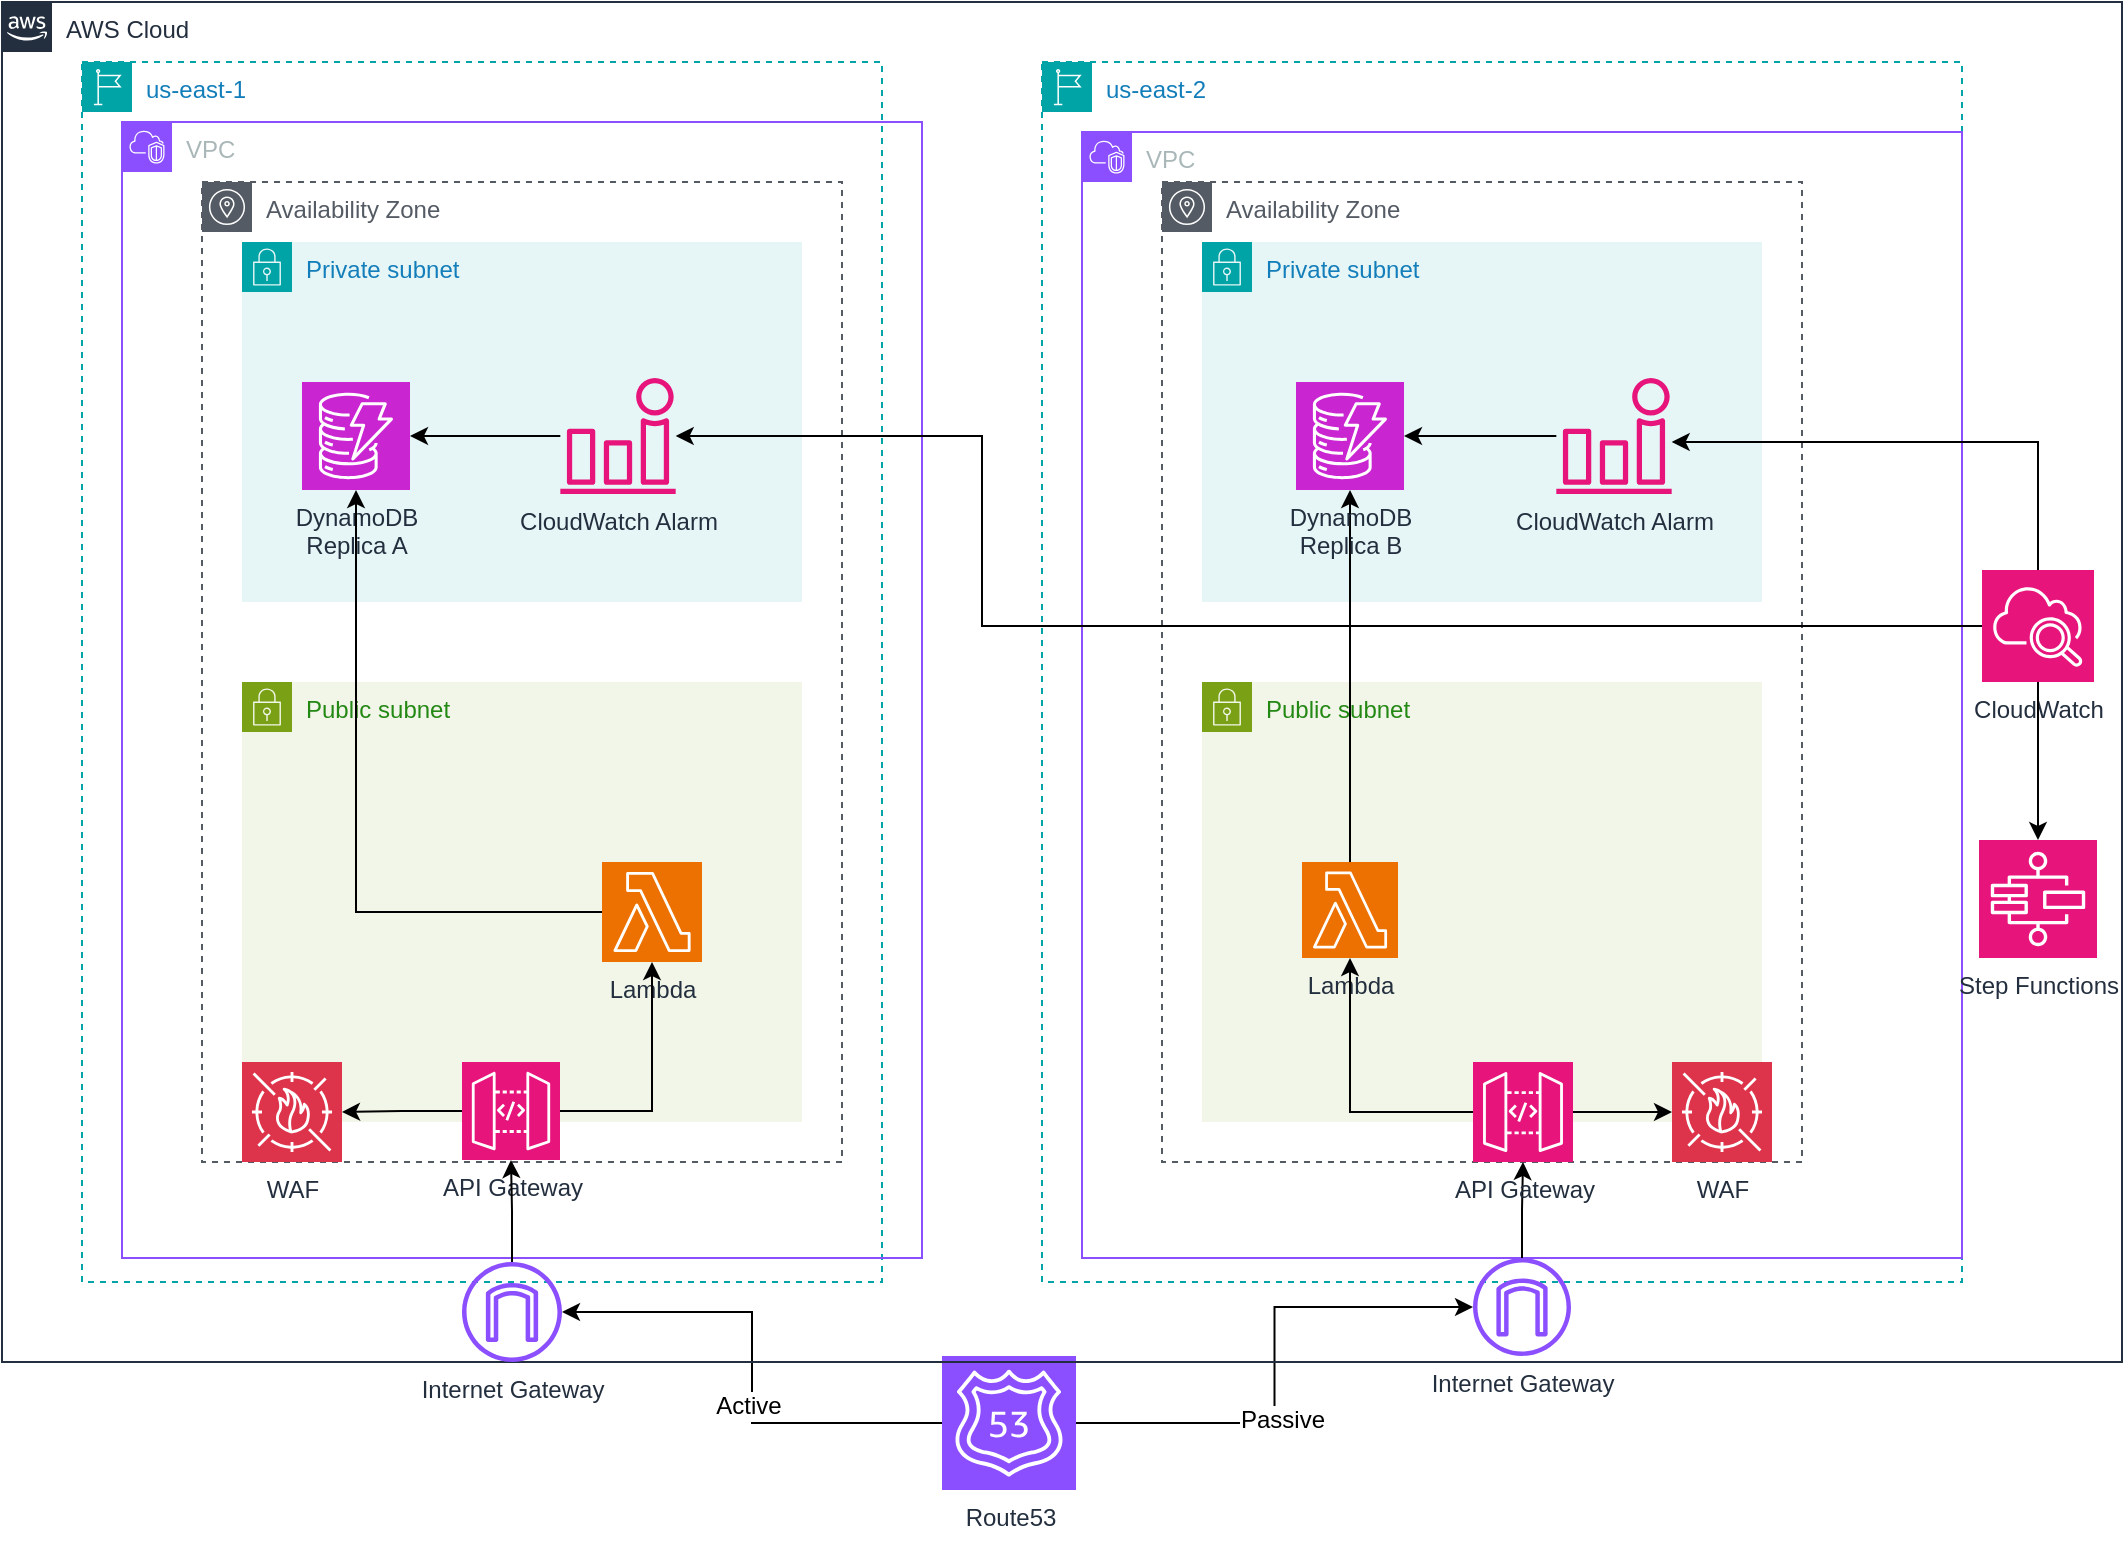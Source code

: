 <mxfile version="26.0.16">
  <diagram id="Ht1M8jgEwFfnCIfOTk4-" name="Page-1">
    <mxGraphModel dx="1198" dy="1901" grid="1" gridSize="10" guides="1" tooltips="1" connect="1" arrows="1" fold="1" page="1" pageScale="1" pageWidth="1169" pageHeight="827" math="0" shadow="0">
      <root>
        <mxCell id="0" />
        <mxCell id="1" parent="0" />
        <mxCell id="qHk2vTECXhj8ju3waCSB-45" style="edgeStyle=orthogonalEdgeStyle;rounded=0;orthogonalLoop=1;jettySize=auto;html=1;" edge="1" parent="1" source="qHk2vTECXhj8ju3waCSB-25" target="qHk2vTECXhj8ju3waCSB-38">
          <mxGeometry relative="1" as="geometry" />
        </mxCell>
        <mxCell id="qHk2vTECXhj8ju3waCSB-72" value="&lt;font style=&quot;font-size: 12px;&quot;&gt;Active&lt;/font&gt;" style="edgeLabel;html=1;align=center;verticalAlign=middle;resizable=0;points=[];" vertex="1" connectable="0" parent="qHk2vTECXhj8ju3waCSB-45">
          <mxGeometry x="-0.155" y="2" relative="1" as="geometry">
            <mxPoint as="offset" />
          </mxGeometry>
        </mxCell>
        <mxCell id="qHk2vTECXhj8ju3waCSB-46" style="edgeStyle=orthogonalEdgeStyle;rounded=0;orthogonalLoop=1;jettySize=auto;html=1;" edge="1" parent="1" source="qHk2vTECXhj8ju3waCSB-25" target="qHk2vTECXhj8ju3waCSB-42">
          <mxGeometry relative="1" as="geometry" />
        </mxCell>
        <mxCell id="qHk2vTECXhj8ju3waCSB-73" value="&lt;font style=&quot;font-size: 12px;&quot;&gt;Passive&lt;/font&gt;" style="edgeLabel;html=1;align=center;verticalAlign=middle;resizable=0;points=[];" vertex="1" connectable="0" parent="qHk2vTECXhj8ju3waCSB-46">
          <mxGeometry x="-0.199" y="-3" relative="1" as="geometry">
            <mxPoint y="1" as="offset" />
          </mxGeometry>
        </mxCell>
        <mxCell id="qHk2vTECXhj8ju3waCSB-25" value="&lt;div&gt;Route53&lt;/div&gt;&lt;div&gt;&lt;br&gt;&lt;/div&gt;" style="sketch=0;points=[[0,0,0],[0.25,0,0],[0.5,0,0],[0.75,0,0],[1,0,0],[0,1,0],[0.25,1,0],[0.5,1,0],[0.75,1,0],[1,1,0],[0,0.25,0],[0,0.5,0],[0,0.75,0],[1,0.25,0],[1,0.5,0],[1,0.75,0]];outlineConnect=0;fontColor=#232F3E;fillColor=#8C4FFF;strokeColor=#ffffff;dashed=0;verticalLabelPosition=bottom;verticalAlign=top;align=center;html=1;fontSize=12;fontStyle=0;aspect=fixed;shape=mxgraph.aws4.resourceIcon;resIcon=mxgraph.aws4.route_53;" vertex="1" parent="1">
          <mxGeometry x="530" y="-123" width="67" height="67" as="geometry" />
        </mxCell>
        <mxCell id="qHk2vTECXhj8ju3waCSB-28" value="AWS Cloud" style="points=[[0,0],[0.25,0],[0.5,0],[0.75,0],[1,0],[1,0.25],[1,0.5],[1,0.75],[1,1],[0.75,1],[0.5,1],[0.25,1],[0,1],[0,0.75],[0,0.5],[0,0.25]];outlineConnect=0;gradientColor=none;html=1;whiteSpace=wrap;fontSize=12;fontStyle=0;container=1;pointerEvents=0;collapsible=0;recursiveResize=0;shape=mxgraph.aws4.group;grIcon=mxgraph.aws4.group_aws_cloud_alt;strokeColor=#232F3E;fillColor=none;verticalAlign=top;align=left;spacingLeft=30;fontColor=#232F3E;dashed=0;" vertex="1" parent="1">
          <mxGeometry x="60" y="-800" width="1060" height="680" as="geometry" />
        </mxCell>
        <mxCell id="qHk2vTECXhj8ju3waCSB-13" value="Private subnet" style="points=[[0,0],[0.25,0],[0.5,0],[0.75,0],[1,0],[1,0.25],[1,0.5],[1,0.75],[1,1],[0.75,1],[0.5,1],[0.25,1],[0,1],[0,0.75],[0,0.5],[0,0.25]];outlineConnect=0;gradientColor=none;html=1;whiteSpace=wrap;fontSize=12;fontStyle=0;container=1;pointerEvents=0;collapsible=0;recursiveResize=0;shape=mxgraph.aws4.group;grIcon=mxgraph.aws4.group_security_group;grStroke=0;strokeColor=#00A4A6;fillColor=#E6F6F7;verticalAlign=top;align=left;spacingLeft=30;fontColor=#147EBA;dashed=0;" vertex="1" parent="qHk2vTECXhj8ju3waCSB-28">
          <mxGeometry x="600" y="120" width="280" height="180" as="geometry" />
        </mxCell>
        <mxCell id="qHk2vTECXhj8ju3waCSB-14" value="Public subnet" style="points=[[0,0],[0.25,0],[0.5,0],[0.75,0],[1,0],[1,0.25],[1,0.5],[1,0.75],[1,1],[0.75,1],[0.5,1],[0.25,1],[0,1],[0,0.75],[0,0.5],[0,0.25]];outlineConnect=0;gradientColor=none;html=1;whiteSpace=wrap;fontSize=12;fontStyle=0;container=1;pointerEvents=0;collapsible=0;recursiveResize=0;shape=mxgraph.aws4.group;grIcon=mxgraph.aws4.group_security_group;grStroke=0;strokeColor=#7AA116;fillColor=#F2F6E8;verticalAlign=top;align=left;spacingLeft=30;fontColor=#248814;dashed=0;" vertex="1" parent="qHk2vTECXhj8ju3waCSB-28">
          <mxGeometry x="600" y="340" width="280" height="220" as="geometry" />
        </mxCell>
        <mxCell id="qHk2vTECXhj8ju3waCSB-26" value="us-east-2" style="points=[[0,0],[0.25,0],[0.5,0],[0.75,0],[1,0],[1,0.25],[1,0.5],[1,0.75],[1,1],[0.75,1],[0.5,1],[0.25,1],[0,1],[0,0.75],[0,0.5],[0,0.25]];outlineConnect=0;gradientColor=none;html=1;whiteSpace=wrap;fontSize=12;fontStyle=0;container=1;pointerEvents=0;collapsible=0;recursiveResize=0;shape=mxgraph.aws4.group;grIcon=mxgraph.aws4.group_region;strokeColor=#00A4A6;fillColor=none;verticalAlign=top;align=left;spacingLeft=30;fontColor=#147EBA;dashed=1;" vertex="1" parent="qHk2vTECXhj8ju3waCSB-28">
          <mxGeometry x="520" y="30" width="460" height="610" as="geometry" />
        </mxCell>
        <mxCell id="qHk2vTECXhj8ju3waCSB-41" value="VPC" style="points=[[0,0],[0.25,0],[0.5,0],[0.75,0],[1,0],[1,0.25],[1,0.5],[1,0.75],[1,1],[0.75,1],[0.5,1],[0.25,1],[0,1],[0,0.75],[0,0.5],[0,0.25]];outlineConnect=0;gradientColor=none;html=1;whiteSpace=wrap;fontSize=12;fontStyle=0;container=1;pointerEvents=0;collapsible=0;recursiveResize=0;shape=mxgraph.aws4.group;grIcon=mxgraph.aws4.group_vpc2;strokeColor=#8C4FFF;fillColor=none;verticalAlign=top;align=left;spacingLeft=30;fontColor=#AAB7B8;dashed=0;" vertex="1" parent="qHk2vTECXhj8ju3waCSB-26">
          <mxGeometry x="20" y="35" width="440" height="563" as="geometry" />
        </mxCell>
        <mxCell id="qHk2vTECXhj8ju3waCSB-34" value="us-east-1" style="points=[[0,0],[0.25,0],[0.5,0],[0.75,0],[1,0],[1,0.25],[1,0.5],[1,0.75],[1,1],[0.75,1],[0.5,1],[0.25,1],[0,1],[0,0.75],[0,0.5],[0,0.25]];outlineConnect=0;gradientColor=none;html=1;whiteSpace=wrap;fontSize=12;fontStyle=0;container=1;pointerEvents=0;collapsible=0;recursiveResize=0;shape=mxgraph.aws4.group;grIcon=mxgraph.aws4.group_region;strokeColor=#00A4A6;fillColor=none;verticalAlign=top;align=left;spacingLeft=30;fontColor=#147EBA;dashed=1;" vertex="1" parent="qHk2vTECXhj8ju3waCSB-28">
          <mxGeometry x="40" y="30" width="400" height="610" as="geometry" />
        </mxCell>
        <mxCell id="qHk2vTECXhj8ju3waCSB-35" value="&lt;div&gt;Availability Zone &lt;br&gt;&lt;/div&gt;&lt;div&gt;&lt;br&gt;&lt;/div&gt;" style="sketch=0;outlineConnect=0;gradientColor=none;html=1;whiteSpace=wrap;fontSize=12;fontStyle=0;shape=mxgraph.aws4.group;grIcon=mxgraph.aws4.group_availability_zone;strokeColor=#545B64;fillColor=none;verticalAlign=top;align=left;spacingLeft=30;fontColor=#545B64;dashed=1;" vertex="1" parent="qHk2vTECXhj8ju3waCSB-28">
          <mxGeometry x="580" y="90" width="320" height="490" as="geometry" />
        </mxCell>
        <mxCell id="qHk2vTECXhj8ju3waCSB-40" value="VPC" style="points=[[0,0],[0.25,0],[0.5,0],[0.75,0],[1,0],[1,0.25],[1,0.5],[1,0.75],[1,1],[0.75,1],[0.5,1],[0.25,1],[0,1],[0,0.75],[0,0.5],[0,0.25]];outlineConnect=0;gradientColor=none;html=1;whiteSpace=wrap;fontSize=12;fontStyle=0;container=1;pointerEvents=0;collapsible=0;recursiveResize=0;shape=mxgraph.aws4.group;grIcon=mxgraph.aws4.group_vpc2;strokeColor=#8C4FFF;fillColor=none;verticalAlign=top;align=left;spacingLeft=30;fontColor=#AAB7B8;dashed=0;" vertex="1" parent="qHk2vTECXhj8ju3waCSB-28">
          <mxGeometry x="60" y="60" width="400" height="568" as="geometry" />
        </mxCell>
        <mxCell id="qHk2vTECXhj8ju3waCSB-30" value="&lt;div&gt;Availability Zone &lt;br&gt;&lt;/div&gt;&lt;div&gt;&lt;br&gt;&lt;/div&gt;" style="sketch=0;outlineConnect=0;gradientColor=none;html=1;whiteSpace=wrap;fontSize=12;fontStyle=0;shape=mxgraph.aws4.group;grIcon=mxgraph.aws4.group_availability_zone;strokeColor=#545B64;fillColor=none;verticalAlign=top;align=left;spacingLeft=30;fontColor=#545B64;dashed=1;" vertex="1" parent="qHk2vTECXhj8ju3waCSB-40">
          <mxGeometry x="40" y="30" width="320" height="490" as="geometry" />
        </mxCell>
        <mxCell id="qHk2vTECXhj8ju3waCSB-21" value="Private subnet" style="points=[[0,0],[0.25,0],[0.5,0],[0.75,0],[1,0],[1,0.25],[1,0.5],[1,0.75],[1,1],[0.75,1],[0.5,1],[0.25,1],[0,1],[0,0.75],[0,0.5],[0,0.25]];outlineConnect=0;gradientColor=none;html=1;whiteSpace=wrap;fontSize=12;fontStyle=0;container=1;pointerEvents=0;collapsible=0;recursiveResize=0;shape=mxgraph.aws4.group;grIcon=mxgraph.aws4.group_security_group;grStroke=0;strokeColor=#00A4A6;fillColor=#E6F6F7;verticalAlign=top;align=left;spacingLeft=30;fontColor=#147EBA;dashed=0;" vertex="1" parent="qHk2vTECXhj8ju3waCSB-40">
          <mxGeometry x="60" y="60" width="280" height="180" as="geometry" />
        </mxCell>
        <mxCell id="qHk2vTECXhj8ju3waCSB-58" value="DynamoDB&lt;br&gt;&lt;div&gt;Replica A&lt;/div&gt;&lt;div&gt;&lt;br&gt;&lt;/div&gt;" style="sketch=0;points=[[0,0,0],[0.25,0,0],[0.5,0,0],[0.75,0,0],[1,0,0],[0,1,0],[0.25,1,0],[0.5,1,0],[0.75,1,0],[1,1,0],[0,0.25,0],[0,0.5,0],[0,0.75,0],[1,0.25,0],[1,0.5,0],[1,0.75,0]];outlineConnect=0;fontColor=#232F3E;fillColor=#C925D1;strokeColor=#ffffff;dashed=0;verticalLabelPosition=bottom;verticalAlign=top;align=center;html=1;fontSize=12;fontStyle=0;aspect=fixed;shape=mxgraph.aws4.resourceIcon;resIcon=mxgraph.aws4.dynamodb;" vertex="1" parent="qHk2vTECXhj8ju3waCSB-21">
          <mxGeometry x="30" y="70" width="54" height="54" as="geometry" />
        </mxCell>
        <mxCell id="qHk2vTECXhj8ju3waCSB-31" value="Public subnet" style="points=[[0,0],[0.25,0],[0.5,0],[0.75,0],[1,0],[1,0.25],[1,0.5],[1,0.75],[1,1],[0.75,1],[0.5,1],[0.25,1],[0,1],[0,0.75],[0,0.5],[0,0.25]];outlineConnect=0;gradientColor=none;html=1;whiteSpace=wrap;fontSize=12;fontStyle=0;container=1;pointerEvents=0;collapsible=0;recursiveResize=0;shape=mxgraph.aws4.group;grIcon=mxgraph.aws4.group_security_group;grStroke=0;strokeColor=#7AA116;fillColor=#F2F6E8;verticalAlign=top;align=left;spacingLeft=30;fontColor=#248814;dashed=0;" vertex="1" parent="qHk2vTECXhj8ju3waCSB-40">
          <mxGeometry x="60" y="280" width="280" height="220" as="geometry" />
        </mxCell>
        <mxCell id="qHk2vTECXhj8ju3waCSB-44" value="API Gateway" style="sketch=0;points=[[0,0,0],[0.25,0,0],[0.5,0,0],[0.75,0,0],[1,0,0],[0,1,0],[0.25,1,0],[0.5,1,0],[0.75,1,0],[1,1,0],[0,0.25,0],[0,0.5,0],[0,0.75,0],[1,0.25,0],[1,0.5,0],[1,0.75,0]];outlineConnect=0;fontColor=#232F3E;fillColor=#E7157B;strokeColor=#ffffff;dashed=0;verticalLabelPosition=bottom;verticalAlign=top;align=center;html=1;fontSize=12;fontStyle=0;aspect=fixed;shape=mxgraph.aws4.resourceIcon;resIcon=mxgraph.aws4.api_gateway;" vertex="1" parent="qHk2vTECXhj8ju3waCSB-40">
          <mxGeometry x="170" y="470" width="49" height="49" as="geometry" />
        </mxCell>
        <mxCell id="qHk2vTECXhj8ju3waCSB-50" value="WAF" style="sketch=0;points=[[0,0,0],[0.25,0,0],[0.5,0,0],[0.75,0,0],[1,0,0],[0,1,0],[0.25,1,0],[0.5,1,0],[0.75,1,0],[1,1,0],[0,0.25,0],[0,0.5,0],[0,0.75,0],[1,0.25,0],[1,0.5,0],[1,0.75,0]];outlineConnect=0;fontColor=#232F3E;fillColor=#DD344C;strokeColor=#ffffff;dashed=0;verticalLabelPosition=bottom;verticalAlign=top;align=center;html=1;fontSize=12;fontStyle=0;aspect=fixed;shape=mxgraph.aws4.resourceIcon;resIcon=mxgraph.aws4.waf;" vertex="1" parent="qHk2vTECXhj8ju3waCSB-40">
          <mxGeometry x="60" y="470" width="50" height="50" as="geometry" />
        </mxCell>
        <mxCell id="qHk2vTECXhj8ju3waCSB-51" style="edgeStyle=orthogonalEdgeStyle;rounded=0;orthogonalLoop=1;jettySize=auto;html=1;entryX=1;entryY=0.5;entryDx=0;entryDy=0;entryPerimeter=0;" edge="1" parent="qHk2vTECXhj8ju3waCSB-40" source="qHk2vTECXhj8ju3waCSB-44" target="qHk2vTECXhj8ju3waCSB-50">
          <mxGeometry relative="1" as="geometry" />
        </mxCell>
        <mxCell id="qHk2vTECXhj8ju3waCSB-62" style="edgeStyle=orthogonalEdgeStyle;rounded=0;orthogonalLoop=1;jettySize=auto;html=1;" edge="1" parent="qHk2vTECXhj8ju3waCSB-40" source="qHk2vTECXhj8ju3waCSB-55" target="qHk2vTECXhj8ju3waCSB-58">
          <mxGeometry relative="1" as="geometry" />
        </mxCell>
        <mxCell id="qHk2vTECXhj8ju3waCSB-55" value="Lambda" style="sketch=0;points=[[0,0,0],[0.25,0,0],[0.5,0,0],[0.75,0,0],[1,0,0],[0,1,0],[0.25,1,0],[0.5,1,0],[0.75,1,0],[1,1,0],[0,0.25,0],[0,0.5,0],[0,0.75,0],[1,0.25,0],[1,0.5,0],[1,0.75,0]];outlineConnect=0;fontColor=#232F3E;fillColor=#ED7100;strokeColor=#ffffff;dashed=0;verticalLabelPosition=bottom;verticalAlign=top;align=center;html=1;fontSize=12;fontStyle=0;aspect=fixed;shape=mxgraph.aws4.resourceIcon;resIcon=mxgraph.aws4.lambda;" vertex="1" parent="qHk2vTECXhj8ju3waCSB-40">
          <mxGeometry x="240" y="370" width="50" height="50" as="geometry" />
        </mxCell>
        <mxCell id="qHk2vTECXhj8ju3waCSB-56" style="edgeStyle=orthogonalEdgeStyle;rounded=0;orthogonalLoop=1;jettySize=auto;html=1;" edge="1" parent="qHk2vTECXhj8ju3waCSB-40" source="qHk2vTECXhj8ju3waCSB-44" target="qHk2vTECXhj8ju3waCSB-55">
          <mxGeometry relative="1" as="geometry" />
        </mxCell>
        <mxCell id="qHk2vTECXhj8ju3waCSB-77" style="edgeStyle=orthogonalEdgeStyle;rounded=0;orthogonalLoop=1;jettySize=auto;html=1;" edge="1" parent="qHk2vTECXhj8ju3waCSB-40" source="qHk2vTECXhj8ju3waCSB-75" target="qHk2vTECXhj8ju3waCSB-58">
          <mxGeometry relative="1" as="geometry" />
        </mxCell>
        <mxCell id="qHk2vTECXhj8ju3waCSB-75" value="&lt;div&gt;CloudWatch Alarm&lt;/div&gt;&lt;div&gt;&lt;br&gt;&lt;/div&gt;" style="sketch=0;outlineConnect=0;fontColor=#232F3E;gradientColor=none;fillColor=#E7157B;strokeColor=none;dashed=0;verticalLabelPosition=bottom;verticalAlign=top;align=center;html=1;fontSize=12;fontStyle=0;aspect=fixed;pointerEvents=1;shape=mxgraph.aws4.alarm;" vertex="1" parent="qHk2vTECXhj8ju3waCSB-40">
          <mxGeometry x="219" y="128" width="58" height="58" as="geometry" />
        </mxCell>
        <mxCell id="qHk2vTECXhj8ju3waCSB-48" style="edgeStyle=orthogonalEdgeStyle;rounded=0;orthogonalLoop=1;jettySize=auto;html=1;" edge="1" parent="qHk2vTECXhj8ju3waCSB-28" source="qHk2vTECXhj8ju3waCSB-38" target="qHk2vTECXhj8ju3waCSB-44">
          <mxGeometry relative="1" as="geometry" />
        </mxCell>
        <mxCell id="qHk2vTECXhj8ju3waCSB-38" value="&lt;div&gt;Internet Gateway&lt;/div&gt;&lt;div&gt;&lt;br&gt;&lt;/div&gt;" style="sketch=0;outlineConnect=0;fontColor=#232F3E;gradientColor=none;fillColor=#8C4FFF;strokeColor=none;dashed=0;verticalLabelPosition=bottom;verticalAlign=top;align=center;html=1;fontSize=12;fontStyle=0;aspect=fixed;pointerEvents=1;shape=mxgraph.aws4.internet_gateway;" vertex="1" parent="qHk2vTECXhj8ju3waCSB-28">
          <mxGeometry x="230" y="630" width="50" height="50" as="geometry" />
        </mxCell>
        <mxCell id="qHk2vTECXhj8ju3waCSB-49" style="edgeStyle=orthogonalEdgeStyle;rounded=0;orthogonalLoop=1;jettySize=auto;html=1;" edge="1" parent="qHk2vTECXhj8ju3waCSB-28" source="qHk2vTECXhj8ju3waCSB-42" target="qHk2vTECXhj8ju3waCSB-43">
          <mxGeometry relative="1" as="geometry" />
        </mxCell>
        <mxCell id="qHk2vTECXhj8ju3waCSB-42" value="&lt;div&gt;Internet Gateway&lt;/div&gt;&lt;div&gt;&lt;br&gt;&lt;/div&gt;" style="sketch=0;outlineConnect=0;fontColor=#232F3E;gradientColor=none;fillColor=#8C4FFF;strokeColor=none;dashed=0;verticalLabelPosition=bottom;verticalAlign=top;align=center;html=1;fontSize=12;fontStyle=0;aspect=fixed;pointerEvents=1;shape=mxgraph.aws4.internet_gateway;" vertex="1" parent="qHk2vTECXhj8ju3waCSB-28">
          <mxGeometry x="735.5" y="628" width="49" height="49" as="geometry" />
        </mxCell>
        <mxCell id="qHk2vTECXhj8ju3waCSB-63" style="edgeStyle=orthogonalEdgeStyle;rounded=0;orthogonalLoop=1;jettySize=auto;html=1;" edge="1" parent="qHk2vTECXhj8ju3waCSB-28" source="qHk2vTECXhj8ju3waCSB-54" target="qHk2vTECXhj8ju3waCSB-59">
          <mxGeometry relative="1" as="geometry" />
        </mxCell>
        <mxCell id="qHk2vTECXhj8ju3waCSB-54" value="Lambda" style="sketch=0;points=[[0,0,0],[0.25,0,0],[0.5,0,0],[0.75,0,0],[1,0,0],[0,1,0],[0.25,1,0],[0.5,1,0],[0.75,1,0],[1,1,0],[0,0.25,0],[0,0.5,0],[0,0.75,0],[1,0.25,0],[1,0.5,0],[1,0.75,0]];outlineConnect=0;fontColor=#232F3E;fillColor=#ED7100;strokeColor=#ffffff;dashed=0;verticalLabelPosition=bottom;verticalAlign=top;align=center;html=1;fontSize=12;fontStyle=0;aspect=fixed;shape=mxgraph.aws4.resourceIcon;resIcon=mxgraph.aws4.lambda;" vertex="1" parent="qHk2vTECXhj8ju3waCSB-28">
          <mxGeometry x="650" y="430" width="48" height="48" as="geometry" />
        </mxCell>
        <mxCell id="qHk2vTECXhj8ju3waCSB-57" style="edgeStyle=orthogonalEdgeStyle;rounded=0;orthogonalLoop=1;jettySize=auto;html=1;" edge="1" parent="qHk2vTECXhj8ju3waCSB-28" source="qHk2vTECXhj8ju3waCSB-43" target="qHk2vTECXhj8ju3waCSB-54">
          <mxGeometry relative="1" as="geometry" />
        </mxCell>
        <mxCell id="qHk2vTECXhj8ju3waCSB-59" value="&lt;div&gt;DynamoDB&lt;/div&gt;&lt;div&gt;Replica B&lt;/div&gt;&lt;div&gt;&lt;br&gt;&lt;/div&gt;" style="sketch=0;points=[[0,0,0],[0.25,0,0],[0.5,0,0],[0.75,0,0],[1,0,0],[0,1,0],[0.25,1,0],[0.5,1,0],[0.75,1,0],[1,1,0],[0,0.25,0],[0,0.5,0],[0,0.75,0],[1,0.25,0],[1,0.5,0],[1,0.75,0]];outlineConnect=0;fontColor=#232F3E;fillColor=#C925D1;strokeColor=#ffffff;dashed=0;verticalLabelPosition=bottom;verticalAlign=top;align=center;html=1;fontSize=12;fontStyle=0;aspect=fixed;shape=mxgraph.aws4.resourceIcon;resIcon=mxgraph.aws4.dynamodb;" vertex="1" parent="qHk2vTECXhj8ju3waCSB-28">
          <mxGeometry x="647" y="190" width="54" height="54" as="geometry" />
        </mxCell>
        <mxCell id="qHk2vTECXhj8ju3waCSB-79" style="edgeStyle=orthogonalEdgeStyle;rounded=0;orthogonalLoop=1;jettySize=auto;html=1;" edge="1" parent="qHk2vTECXhj8ju3waCSB-28" source="qHk2vTECXhj8ju3waCSB-60" target="qHk2vTECXhj8ju3waCSB-76">
          <mxGeometry relative="1" as="geometry">
            <Array as="points">
              <mxPoint x="1018" y="220" />
            </Array>
          </mxGeometry>
        </mxCell>
        <mxCell id="qHk2vTECXhj8ju3waCSB-80" style="edgeStyle=orthogonalEdgeStyle;rounded=0;orthogonalLoop=1;jettySize=auto;html=1;" edge="1" parent="qHk2vTECXhj8ju3waCSB-28" source="qHk2vTECXhj8ju3waCSB-60" target="qHk2vTECXhj8ju3waCSB-75">
          <mxGeometry relative="1" as="geometry">
            <Array as="points">
              <mxPoint x="490" y="312" />
              <mxPoint x="490" y="217" />
            </Array>
          </mxGeometry>
        </mxCell>
        <mxCell id="qHk2vTECXhj8ju3waCSB-60" value="&lt;div&gt;CloudWatch&lt;/div&gt;&lt;div&gt;&lt;br&gt;&lt;/div&gt;" style="sketch=0;points=[[0,0,0],[0.25,0,0],[0.5,0,0],[0.75,0,0],[1,0,0],[0,1,0],[0.25,1,0],[0.5,1,0],[0.75,1,0],[1,1,0],[0,0.25,0],[0,0.5,0],[0,0.75,0],[1,0.25,0],[1,0.5,0],[1,0.75,0]];points=[[0,0,0],[0.25,0,0],[0.5,0,0],[0.75,0,0],[1,0,0],[0,1,0],[0.25,1,0],[0.5,1,0],[0.75,1,0],[1,1,0],[0,0.25,0],[0,0.5,0],[0,0.75,0],[1,0.25,0],[1,0.5,0],[1,0.75,0]];outlineConnect=0;fontColor=#232F3E;fillColor=#E7157B;strokeColor=#ffffff;dashed=0;verticalLabelPosition=bottom;verticalAlign=top;align=center;html=1;fontSize=12;fontStyle=0;aspect=fixed;shape=mxgraph.aws4.resourceIcon;resIcon=mxgraph.aws4.cloudwatch_2;" vertex="1" parent="qHk2vTECXhj8ju3waCSB-28">
          <mxGeometry x="990" y="284" width="56" height="56" as="geometry" />
        </mxCell>
        <mxCell id="qHk2vTECXhj8ju3waCSB-69" value="&lt;div&gt;Step Functions&lt;/div&gt;&lt;div&gt;&lt;br&gt;&lt;/div&gt;" style="sketch=0;points=[[0,0,0],[0.25,0,0],[0.5,0,0],[0.75,0,0],[1,0,0],[0,1,0],[0.25,1,0],[0.5,1,0],[0.75,1,0],[1,1,0],[0,0.25,0],[0,0.5,0],[0,0.75,0],[1,0.25,0],[1,0.5,0],[1,0.75,0]];outlineConnect=0;fontColor=#232F3E;fillColor=#E7157B;strokeColor=#ffffff;dashed=0;verticalLabelPosition=bottom;verticalAlign=top;align=center;html=1;fontSize=12;fontStyle=0;aspect=fixed;shape=mxgraph.aws4.resourceIcon;resIcon=mxgraph.aws4.step_functions;" vertex="1" parent="qHk2vTECXhj8ju3waCSB-28">
          <mxGeometry x="988.5" y="419" width="59" height="59" as="geometry" />
        </mxCell>
        <mxCell id="qHk2vTECXhj8ju3waCSB-70" style="edgeStyle=orthogonalEdgeStyle;rounded=0;orthogonalLoop=1;jettySize=auto;html=1;entryX=0.5;entryY=0;entryDx=0;entryDy=0;entryPerimeter=0;" edge="1" parent="qHk2vTECXhj8ju3waCSB-28" source="qHk2vTECXhj8ju3waCSB-60" target="qHk2vTECXhj8ju3waCSB-69">
          <mxGeometry relative="1" as="geometry" />
        </mxCell>
        <mxCell id="qHk2vTECXhj8ju3waCSB-43" value="API Gateway" style="sketch=0;points=[[0,0,0],[0.25,0,0],[0.5,0,0],[0.75,0,0],[1,0,0],[0,1,0],[0.25,1,0],[0.5,1,0],[0.75,1,0],[1,1,0],[0,0.25,0],[0,0.5,0],[0,0.75,0],[1,0.25,0],[1,0.5,0],[1,0.75,0]];outlineConnect=0;fontColor=#232F3E;fillColor=#E7157B;strokeColor=#ffffff;dashed=0;verticalLabelPosition=bottom;verticalAlign=top;align=center;html=1;fontSize=12;fontStyle=0;aspect=fixed;shape=mxgraph.aws4.resourceIcon;resIcon=mxgraph.aws4.api_gateway;" vertex="1" parent="qHk2vTECXhj8ju3waCSB-28">
          <mxGeometry x="735.5" y="530" width="50" height="50" as="geometry" />
        </mxCell>
        <mxCell id="qHk2vTECXhj8ju3waCSB-53" style="edgeStyle=orthogonalEdgeStyle;rounded=0;orthogonalLoop=1;jettySize=auto;html=1;" edge="1" parent="qHk2vTECXhj8ju3waCSB-28" source="qHk2vTECXhj8ju3waCSB-43" target="qHk2vTECXhj8ju3waCSB-52">
          <mxGeometry relative="1" as="geometry" />
        </mxCell>
        <mxCell id="qHk2vTECXhj8ju3waCSB-52" value="WAF" style="sketch=0;points=[[0,0,0],[0.25,0,0],[0.5,0,0],[0.75,0,0],[1,0,0],[0,1,0],[0.25,1,0],[0.5,1,0],[0.75,1,0],[1,1,0],[0,0.25,0],[0,0.5,0],[0,0.75,0],[1,0.25,0],[1,0.5,0],[1,0.75,0]];outlineConnect=0;fontColor=#232F3E;fillColor=#DD344C;strokeColor=#ffffff;dashed=0;verticalLabelPosition=bottom;verticalAlign=top;align=center;html=1;fontSize=12;fontStyle=0;aspect=fixed;shape=mxgraph.aws4.resourceIcon;resIcon=mxgraph.aws4.waf;" vertex="1" parent="qHk2vTECXhj8ju3waCSB-28">
          <mxGeometry x="835" y="530" width="50" height="50" as="geometry" />
        </mxCell>
        <mxCell id="qHk2vTECXhj8ju3waCSB-76" value="&lt;div&gt;CloudWatch Alarm&lt;/div&gt;&lt;div&gt;&lt;br&gt;&lt;/div&gt;" style="sketch=0;outlineConnect=0;fontColor=#232F3E;gradientColor=none;fillColor=#E7157B;strokeColor=none;dashed=0;verticalLabelPosition=bottom;verticalAlign=top;align=center;html=1;fontSize=12;fontStyle=0;aspect=fixed;pointerEvents=1;shape=mxgraph.aws4.alarm;" vertex="1" parent="qHk2vTECXhj8ju3waCSB-28">
          <mxGeometry x="777" y="188" width="58" height="58" as="geometry" />
        </mxCell>
        <mxCell id="qHk2vTECXhj8ju3waCSB-78" style="edgeStyle=orthogonalEdgeStyle;rounded=0;orthogonalLoop=1;jettySize=auto;html=1;entryX=1;entryY=0.5;entryDx=0;entryDy=0;entryPerimeter=0;" edge="1" parent="qHk2vTECXhj8ju3waCSB-28" source="qHk2vTECXhj8ju3waCSB-76" target="qHk2vTECXhj8ju3waCSB-59">
          <mxGeometry relative="1" as="geometry" />
        </mxCell>
      </root>
    </mxGraphModel>
  </diagram>
</mxfile>
